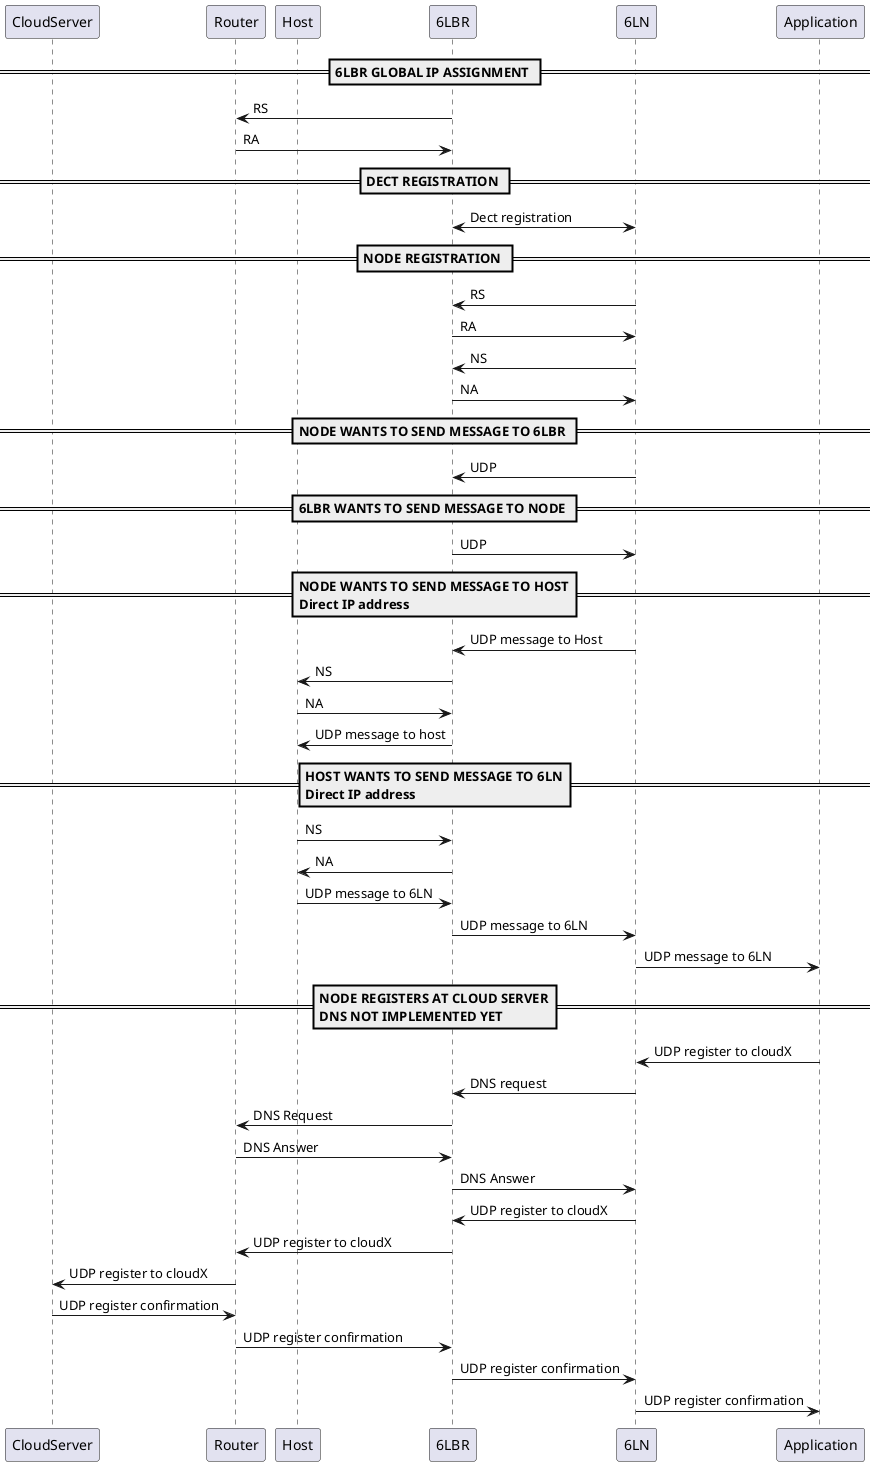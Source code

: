 /**
@startuml
	Participant CloudServer
	Participant Router
	Participant Host
	Participant 6LBR
	Participant 6LN
	Participant Application

	== 6LBR GLOBAL IP ASSIGNMENT ==
	6LBR -> Router : RS
	Router -> 6LBR : RA
	

	== DECT REGISTRATION ==
    6LN <-> 6LBR : Dect registration   
	
	== NODE REGISTRATION ==
	6LN -> 6LBR : RS
	6LBR -> 6LN : RA
	6LN -> 6LBR : NS
	6LBR -> 6LN : NA
	
	== NODE WANTS TO SEND MESSAGE TO 6LBR ==
	6LN -> 6LBR : UDP
	
	 == 6LBR WANTS TO SEND MESSAGE TO NODE ==
	6LBR -> 6LN : UDP
	
	== NODE WANTS TO SEND MESSAGE TO HOST\nDirect IP address ==
	6LN -> 6LBR : UDP message to Host
	6LBR -> Host : NS
	Host -> 6LBR : NA
	6LBR -> Host : UDP message to host  
	
	== HOST WANTS TO SEND MESSAGE TO 6LN\nDirect IP address ==
	Host -> 6LBR : NS
	6LBR -> Host : NA
	Host -> 6LBR : UDP message to 6LN
	6LBR -> 6LN : UDP message to 6LN 
	6LN -> Application : UDP message to 6LN

	== NODE REGISTERS AT CLOUD SERVER\nDNS NOT IMPLEMENTED YET ==
	Application -> 6LN : UDP register to cloudX
	6LN -> 6LBR : DNS request
	6LBR -> Router : DNS Request
	Router -> 6LBR : DNS Answer
	6LBR -> 6LN : DNS Answer
	6LN -> 6LBR : UDP register to cloudX
	6LBR -> Router : UDP register to cloudX
	Router -> CloudServer : UDP register to cloudX
	CloudServer -> Router : UDP register confirmation
	Router -> 6LBR : UDP register confirmation
	6LBR -> 6LN : UDP register confirmation
	6LN -> Application : UDP register confirmation
	
	
	
	

@enduml
*/
